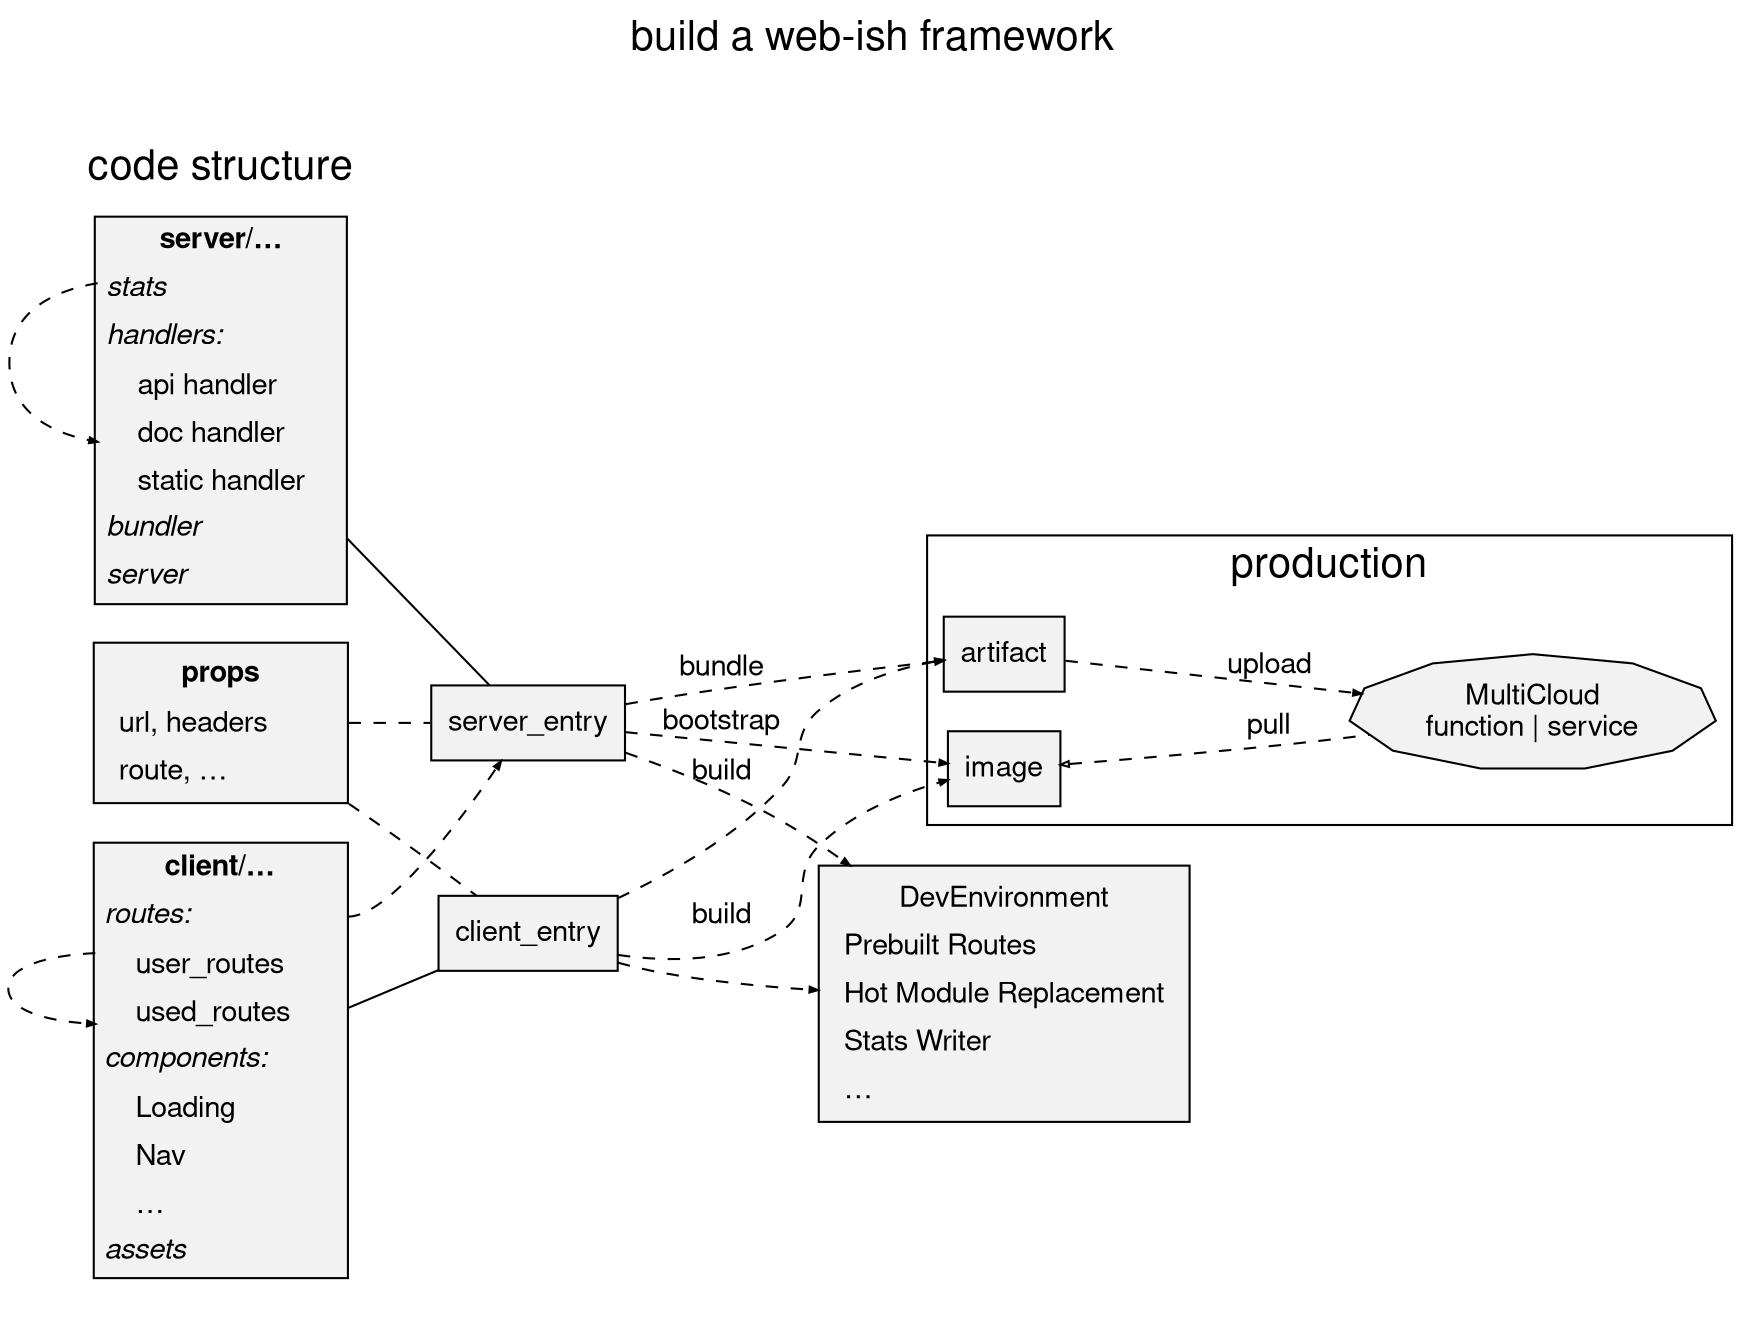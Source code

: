 
digraph a_framework {
	graph [
		label = "build a web-ish framework \n\n"
		labelloc = t
		fontname = "Helvetica,Arial,sans-serif"
		fontsize = 20
		layout = dot
		newrank = true
        rankdir=LR
	]

	node [
		shape=record
		style=filled
		fillcolor=gray95
		fontname="Helvetica,Arial,sans-serif"
	]

	edge [
        arrowhead=normal 
		fontname="Helvetica,Arial,sans-serif"

		arrowsize=0.4
		labeldistance=3
		labelfontcolor="#00000080"
		penwidth=1
		style=dotted // dotted style symbolizes data transfer
    ]

    hosting [
        label="MultiCloud\nfunction | service"
        shape=polygon,
        sides=11
    ]
    client [
        shape=plain
        label=<<table border="1" cellspacing="0" cellborder="0" cellpadding="4">
        <tr><td><b>client/…</b></td></tr>
        <tr><td port="routes" align="left"><i>routes:</i></td></tr>
        <tr><td port="user_routes" align="left">    user_routes</td></tr>
        <tr><td port="used_routes" align="left">    used_routes      </td></tr>
        <tr><td port="components" align="left"><i>components:</i></td></tr>
        <tr><td port="loading" align="left">    Loading  </td></tr>
        <tr><td port="nav" align="left">    Nav  </td></tr>
        <tr><td port="rest" align="left">    …  </td></tr>
        <tr><td port="assets" align="left"><i>assets</i></td></tr>
        </table>>
    ]
    server [
        shape=plain
        label=<<table border="1" cellspacing="0" cellborder="0" cellpadding="4">
        <tr><td><b>server/…</b></td></tr>
        <tr><td port="stats" align="left"><i>stats</i></td></tr>
        <tr><td port="handlers" align="left"><i>handlers:</i></td></tr>
        <tr><td port="api_handler" align="left">    api handler</td></tr>
        <tr><td port="doc_handler" align="left">    doc handler</td></tr>
        <tr><td port="static_handler" align="left">    static handler    </td></tr>
        <tr><td port="bundler" align="left"><i>bundler  </i></td></tr>
        <tr><td port="server" align="left"><i>server  </i></td></tr>
        </table>>
    ]
    props [
        label="type props: \{ url, headers, … \}"
        label=<<table border="0" cellspacing="0" cellborder="0" cellpadding="4">
        <tr><td port="head"><b>props</b></td></tr>
        <tr><td align="left">url, headers       </td></tr>
        <tr><td align="left">route, …</td></tr>
        </table>>
    ]
    dev_environment [
        label=<<table border="0" cellspacing="0" cellborder="0" cellpadding="4">
        <tr><td>DevEnvironment</td></tr>
        <tr><td align="left">Prebuilt Routes</td></tr>
        <tr><td align="left">Hot Module Replacement</td></tr>
        <tr><td align="left">Stats Writer</td></tr>
        <tr><td align="left">…</td></tr>
        </table>>
    ]

	edge [ style=solid ]
    client -> client_entry [dir=none]
    server -> server_entry [dir=none]
	edge [ style=dashed ]

    client_entry -> artifact [label="build"]
    server_entry -> artifact [label="bundle"]
    artifact -> hosting [label="upload"]

    client_entry -> image [label="build"]
    server_entry -> image [label="bootstrap"]
    image -> hosting [dir=back, label="pull", arrowtail=empty]

    client:user_routes -> client:used_routes
    server:stats -> server:doc_handler
    client:routes -> server_entry [arrowtail=empty]

    props:head -> client_entry [dir=none]
    props:head -> server_entry [dir=none]

    client_entry -> dev_environment
    server_entry -> dev_environment

    subgraph cluster_code_structure {
        label="code structure";
        labeljust=c;
        peripheries=0;
        server;
        props;
        client;
    }
    subgraph cluster_production {
        label="production";
        labeljust=c;
        peripheries=1;
        artifact;
        image;
        hosting;
    }
}
